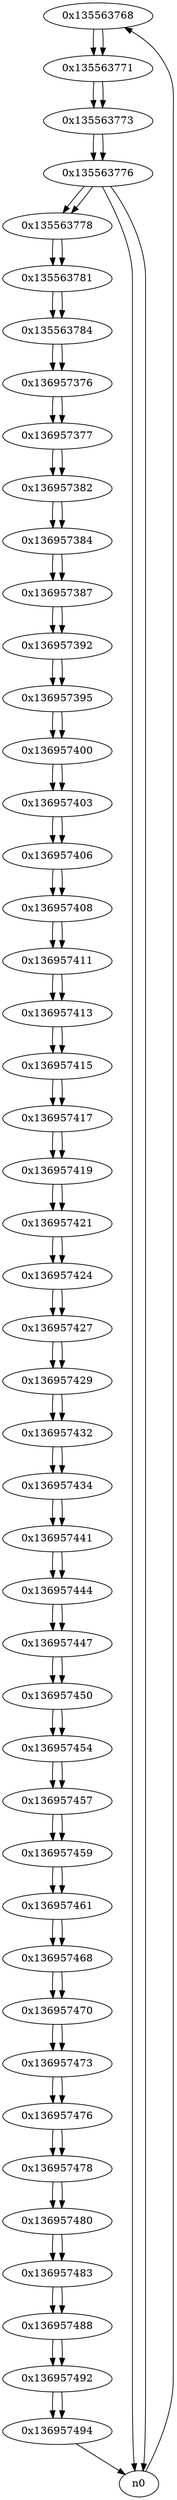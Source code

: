 digraph G{
/* nodes */
  n1 [label="0x135563768"]
  n2 [label="0x135563771"]
  n3 [label="0x135563773"]
  n4 [label="0x135563776"]
  n5 [label="0x135563778"]
  n6 [label="0x135563781"]
  n7 [label="0x135563784"]
  n8 [label="0x136957376"]
  n9 [label="0x136957377"]
  n10 [label="0x136957382"]
  n11 [label="0x136957384"]
  n12 [label="0x136957387"]
  n13 [label="0x136957392"]
  n14 [label="0x136957395"]
  n15 [label="0x136957400"]
  n16 [label="0x136957403"]
  n17 [label="0x136957406"]
  n18 [label="0x136957408"]
  n19 [label="0x136957411"]
  n20 [label="0x136957413"]
  n21 [label="0x136957415"]
  n22 [label="0x136957417"]
  n23 [label="0x136957419"]
  n24 [label="0x136957421"]
  n25 [label="0x136957424"]
  n26 [label="0x136957427"]
  n27 [label="0x136957429"]
  n28 [label="0x136957432"]
  n29 [label="0x136957434"]
  n30 [label="0x136957441"]
  n31 [label="0x136957444"]
  n32 [label="0x136957447"]
  n33 [label="0x136957450"]
  n34 [label="0x136957454"]
  n35 [label="0x136957457"]
  n36 [label="0x136957459"]
  n37 [label="0x136957461"]
  n38 [label="0x136957468"]
  n39 [label="0x136957470"]
  n40 [label="0x136957473"]
  n41 [label="0x136957476"]
  n42 [label="0x136957478"]
  n43 [label="0x136957480"]
  n44 [label="0x136957483"]
  n45 [label="0x136957488"]
  n46 [label="0x136957492"]
  n47 [label="0x136957494"]
/* edges */
n1 -> n2;
n0 -> n1;
n2 -> n3;
n1 -> n2;
n3 -> n4;
n2 -> n3;
n4 -> n0;
n4 -> n5;
n4 -> n0;
n3 -> n4;
n5 -> n6;
n4 -> n5;
n6 -> n7;
n5 -> n6;
n7 -> n8;
n6 -> n7;
n8 -> n9;
n7 -> n8;
n9 -> n10;
n8 -> n9;
n10 -> n11;
n9 -> n10;
n11 -> n12;
n10 -> n11;
n12 -> n13;
n11 -> n12;
n13 -> n14;
n12 -> n13;
n14 -> n15;
n13 -> n14;
n15 -> n16;
n14 -> n15;
n16 -> n17;
n15 -> n16;
n17 -> n18;
n16 -> n17;
n18 -> n19;
n17 -> n18;
n19 -> n20;
n18 -> n19;
n20 -> n21;
n19 -> n20;
n21 -> n22;
n20 -> n21;
n22 -> n23;
n21 -> n22;
n23 -> n24;
n22 -> n23;
n24 -> n25;
n23 -> n24;
n25 -> n26;
n24 -> n25;
n26 -> n27;
n25 -> n26;
n27 -> n28;
n26 -> n27;
n28 -> n29;
n27 -> n28;
n29 -> n30;
n28 -> n29;
n30 -> n31;
n29 -> n30;
n31 -> n32;
n30 -> n31;
n32 -> n33;
n31 -> n32;
n33 -> n34;
n32 -> n33;
n34 -> n35;
n33 -> n34;
n35 -> n36;
n34 -> n35;
n36 -> n37;
n35 -> n36;
n37 -> n38;
n36 -> n37;
n38 -> n39;
n37 -> n38;
n39 -> n40;
n38 -> n39;
n40 -> n41;
n39 -> n40;
n41 -> n42;
n40 -> n41;
n42 -> n43;
n41 -> n42;
n43 -> n44;
n42 -> n43;
n44 -> n45;
n43 -> n44;
n45 -> n46;
n44 -> n45;
n46 -> n47;
n45 -> n46;
n47 -> n0;
n46 -> n47;
}
